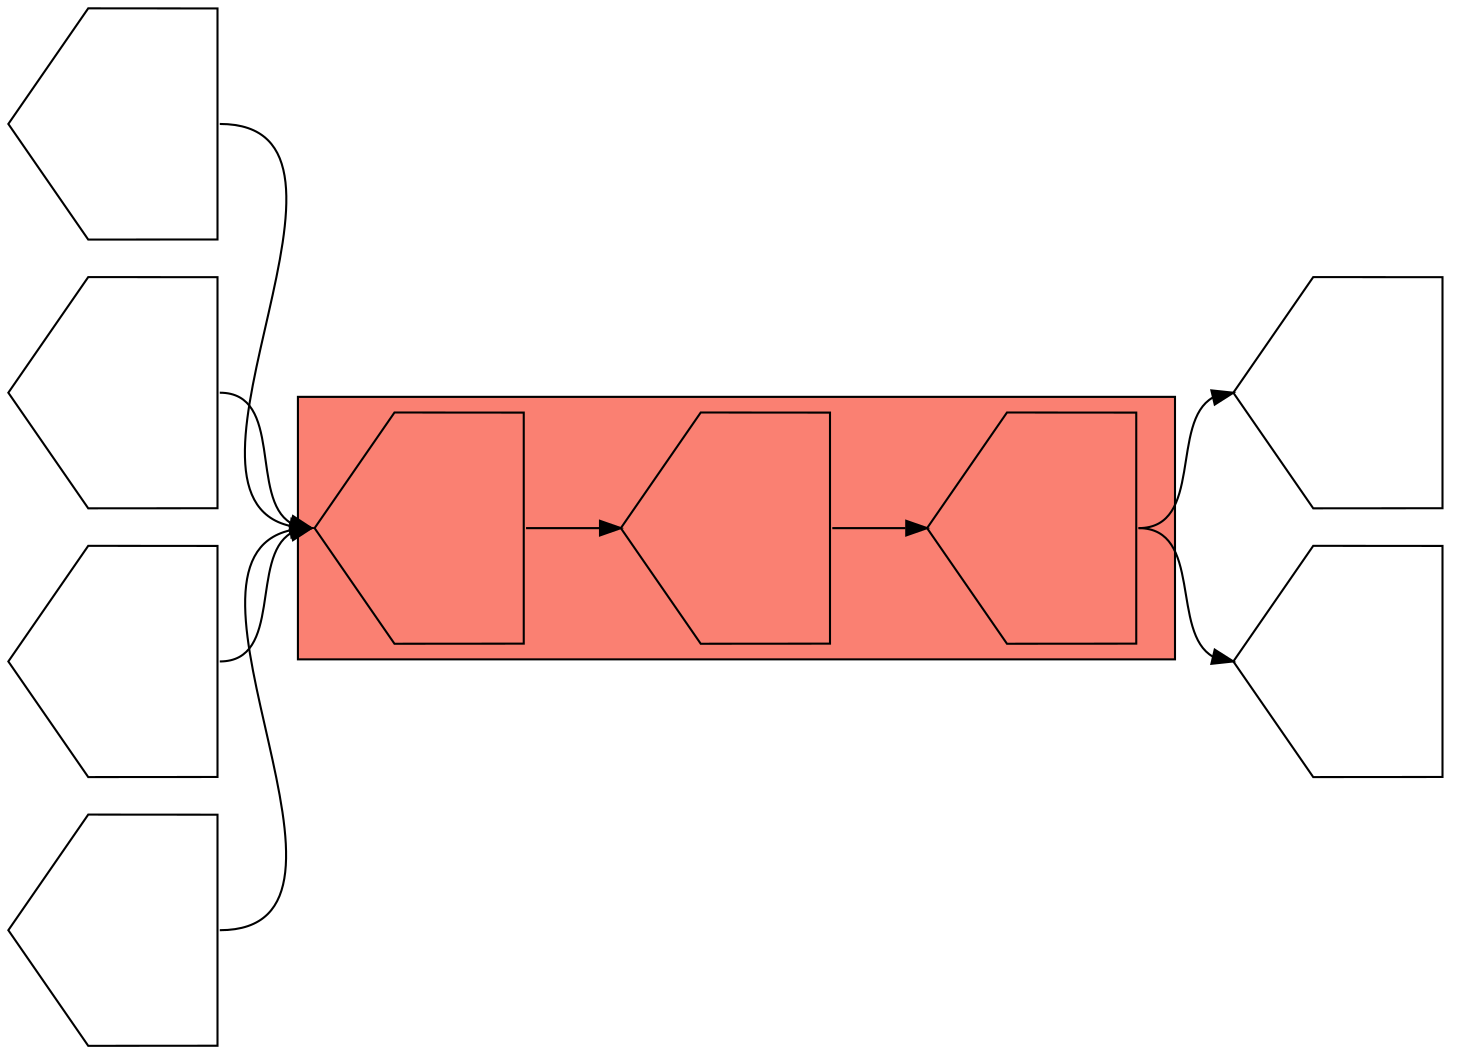 digraph asm {
	rotate=90;
	edge [headport=n,tailport=s];
subgraph cluster_Cc5_c4_c3 {
	c5 [label="",height=1.53571,width=1.53571,shape=house];
	c4 [label="",height=1.53571,width=1.53571,shape=house];
	c3 [label="",height=1.53571,width=1.53571,shape=house];
	style=filled;
	fillcolor=salmon;
}
	c1 [label="",height=1.53571,width=1.53571,shape=house];
	c2 [label="",height=1.53571,width=1.53571,shape=house];
	c6 [label="",height=1.53571,width=1.53571,shape=house];
	c7 [label="",height=1.53571,width=1.53571,shape=house];
	c8 [label="",height=1.53571,width=1.53571,shape=house];
	c9 [label="",height=1.53571,width=1.53571,shape=house];
	c5 -> c4
	c4 -> c3
	c3 -> c1
	c3 -> c2
	c6 -> c5
	c7 -> c5
	c8 -> c5
	c9 -> c5
}